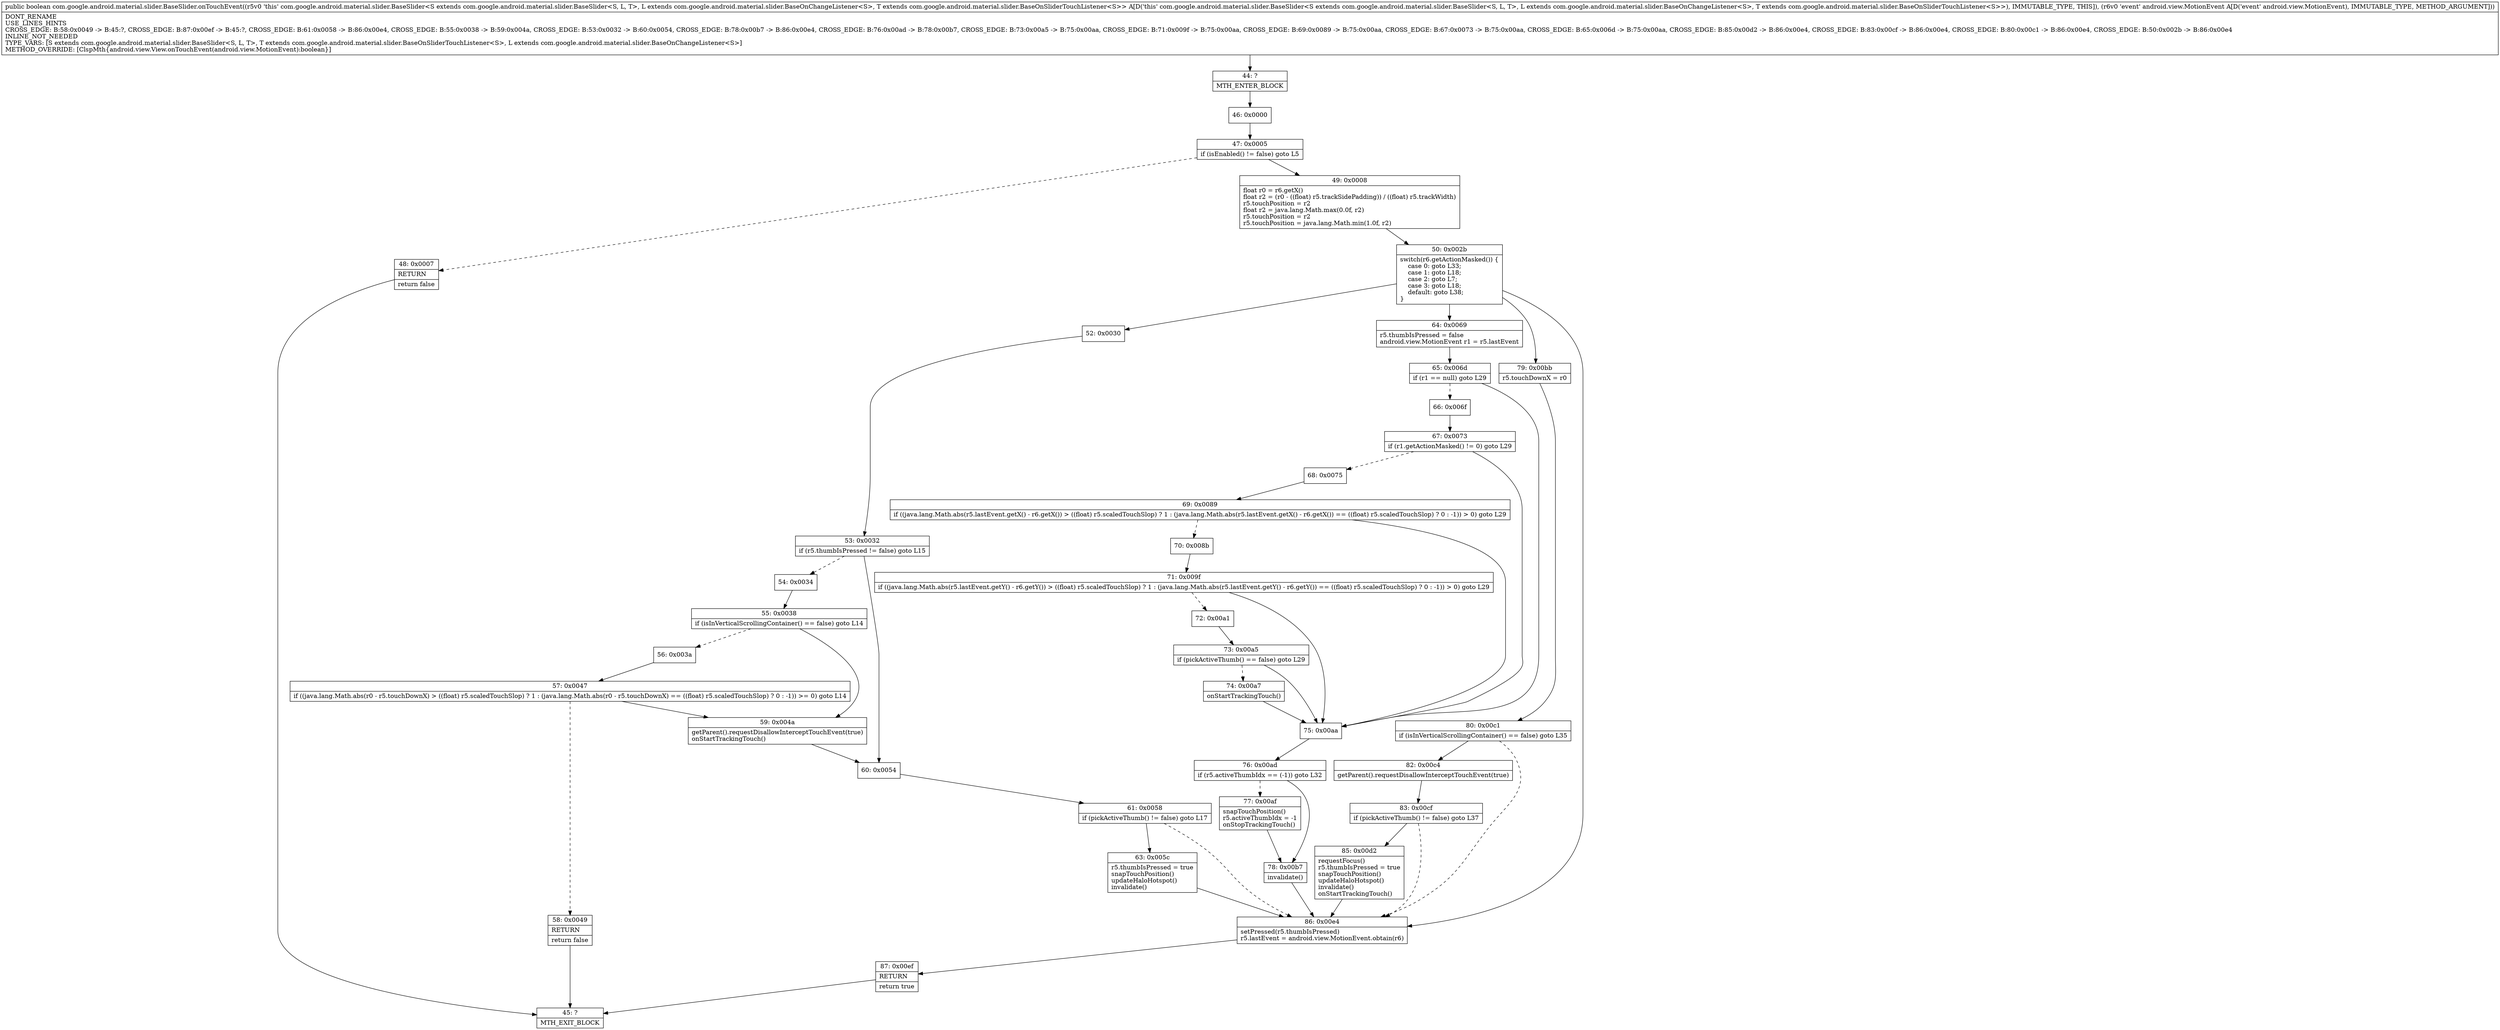 digraph "CFG forcom.google.android.material.slider.BaseSlider.onTouchEvent(Landroid\/view\/MotionEvent;)Z" {
Node_44 [shape=record,label="{44\:\ ?|MTH_ENTER_BLOCK\l}"];
Node_46 [shape=record,label="{46\:\ 0x0000}"];
Node_47 [shape=record,label="{47\:\ 0x0005|if (isEnabled() != false) goto L5\l}"];
Node_48 [shape=record,label="{48\:\ 0x0007|RETURN\l|return false\l}"];
Node_45 [shape=record,label="{45\:\ ?|MTH_EXIT_BLOCK\l}"];
Node_49 [shape=record,label="{49\:\ 0x0008|float r0 = r6.getX()\lfloat r2 = (r0 \- ((float) r5.trackSidePadding)) \/ ((float) r5.trackWidth)\lr5.touchPosition = r2\lfloat r2 = java.lang.Math.max(0.0f, r2)\lr5.touchPosition = r2\lr5.touchPosition = java.lang.Math.min(1.0f, r2)\l}"];
Node_50 [shape=record,label="{50\:\ 0x002b|switch(r6.getActionMasked()) \{\l    case 0: goto L33;\l    case 1: goto L18;\l    case 2: goto L7;\l    case 3: goto L18;\l    default: goto L38;\l\}\l}"];
Node_52 [shape=record,label="{52\:\ 0x0030}"];
Node_53 [shape=record,label="{53\:\ 0x0032|if (r5.thumbIsPressed != false) goto L15\l}"];
Node_54 [shape=record,label="{54\:\ 0x0034}"];
Node_55 [shape=record,label="{55\:\ 0x0038|if (isInVerticalScrollingContainer() == false) goto L14\l}"];
Node_56 [shape=record,label="{56\:\ 0x003a}"];
Node_57 [shape=record,label="{57\:\ 0x0047|if ((java.lang.Math.abs(r0 \- r5.touchDownX) \> ((float) r5.scaledTouchSlop) ? 1 : (java.lang.Math.abs(r0 \- r5.touchDownX) == ((float) r5.scaledTouchSlop) ? 0 : \-1)) \>= 0) goto L14\l}"];
Node_58 [shape=record,label="{58\:\ 0x0049|RETURN\l|return false\l}"];
Node_59 [shape=record,label="{59\:\ 0x004a|getParent().requestDisallowInterceptTouchEvent(true)\lonStartTrackingTouch()\l}"];
Node_60 [shape=record,label="{60\:\ 0x0054}"];
Node_61 [shape=record,label="{61\:\ 0x0058|if (pickActiveThumb() != false) goto L17\l}"];
Node_63 [shape=record,label="{63\:\ 0x005c|r5.thumbIsPressed = true\lsnapTouchPosition()\lupdateHaloHotspot()\linvalidate()\l}"];
Node_64 [shape=record,label="{64\:\ 0x0069|r5.thumbIsPressed = false\landroid.view.MotionEvent r1 = r5.lastEvent\l}"];
Node_65 [shape=record,label="{65\:\ 0x006d|if (r1 == null) goto L29\l}"];
Node_66 [shape=record,label="{66\:\ 0x006f}"];
Node_67 [shape=record,label="{67\:\ 0x0073|if (r1.getActionMasked() != 0) goto L29\l}"];
Node_68 [shape=record,label="{68\:\ 0x0075}"];
Node_69 [shape=record,label="{69\:\ 0x0089|if ((java.lang.Math.abs(r5.lastEvent.getX() \- r6.getX()) \> ((float) r5.scaledTouchSlop) ? 1 : (java.lang.Math.abs(r5.lastEvent.getX() \- r6.getX()) == ((float) r5.scaledTouchSlop) ? 0 : \-1)) \> 0) goto L29\l}"];
Node_70 [shape=record,label="{70\:\ 0x008b}"];
Node_71 [shape=record,label="{71\:\ 0x009f|if ((java.lang.Math.abs(r5.lastEvent.getY() \- r6.getY()) \> ((float) r5.scaledTouchSlop) ? 1 : (java.lang.Math.abs(r5.lastEvent.getY() \- r6.getY()) == ((float) r5.scaledTouchSlop) ? 0 : \-1)) \> 0) goto L29\l}"];
Node_72 [shape=record,label="{72\:\ 0x00a1}"];
Node_73 [shape=record,label="{73\:\ 0x00a5|if (pickActiveThumb() == false) goto L29\l}"];
Node_74 [shape=record,label="{74\:\ 0x00a7|onStartTrackingTouch()\l}"];
Node_75 [shape=record,label="{75\:\ 0x00aa}"];
Node_76 [shape=record,label="{76\:\ 0x00ad|if (r5.activeThumbIdx == (\-1)) goto L32\l}"];
Node_77 [shape=record,label="{77\:\ 0x00af|snapTouchPosition()\lr5.activeThumbIdx = \-1\lonStopTrackingTouch()\l}"];
Node_78 [shape=record,label="{78\:\ 0x00b7|invalidate()\l}"];
Node_79 [shape=record,label="{79\:\ 0x00bb|r5.touchDownX = r0\l}"];
Node_80 [shape=record,label="{80\:\ 0x00c1|if (isInVerticalScrollingContainer() == false) goto L35\l}"];
Node_82 [shape=record,label="{82\:\ 0x00c4|getParent().requestDisallowInterceptTouchEvent(true)\l}"];
Node_83 [shape=record,label="{83\:\ 0x00cf|if (pickActiveThumb() != false) goto L37\l}"];
Node_85 [shape=record,label="{85\:\ 0x00d2|requestFocus()\lr5.thumbIsPressed = true\lsnapTouchPosition()\lupdateHaloHotspot()\linvalidate()\lonStartTrackingTouch()\l}"];
Node_86 [shape=record,label="{86\:\ 0x00e4|setPressed(r5.thumbIsPressed)\lr5.lastEvent = android.view.MotionEvent.obtain(r6)\l}"];
Node_87 [shape=record,label="{87\:\ 0x00ef|RETURN\l|return true\l}"];
MethodNode[shape=record,label="{public boolean com.google.android.material.slider.BaseSlider.onTouchEvent((r5v0 'this' com.google.android.material.slider.BaseSlider\<S extends com.google.android.material.slider.BaseSlider\<S, L, T\>, L extends com.google.android.material.slider.BaseOnChangeListener\<S\>, T extends com.google.android.material.slider.BaseOnSliderTouchListener\<S\>\> A[D('this' com.google.android.material.slider.BaseSlider\<S extends com.google.android.material.slider.BaseSlider\<S, L, T\>, L extends com.google.android.material.slider.BaseOnChangeListener\<S\>, T extends com.google.android.material.slider.BaseOnSliderTouchListener\<S\>\>), IMMUTABLE_TYPE, THIS]), (r6v0 'event' android.view.MotionEvent A[D('event' android.view.MotionEvent), IMMUTABLE_TYPE, METHOD_ARGUMENT]))  | DONT_RENAME\lUSE_LINES_HINTS\lCROSS_EDGE: B:58:0x0049 \-\> B:45:?, CROSS_EDGE: B:87:0x00ef \-\> B:45:?, CROSS_EDGE: B:61:0x0058 \-\> B:86:0x00e4, CROSS_EDGE: B:55:0x0038 \-\> B:59:0x004a, CROSS_EDGE: B:53:0x0032 \-\> B:60:0x0054, CROSS_EDGE: B:78:0x00b7 \-\> B:86:0x00e4, CROSS_EDGE: B:76:0x00ad \-\> B:78:0x00b7, CROSS_EDGE: B:73:0x00a5 \-\> B:75:0x00aa, CROSS_EDGE: B:71:0x009f \-\> B:75:0x00aa, CROSS_EDGE: B:69:0x0089 \-\> B:75:0x00aa, CROSS_EDGE: B:67:0x0073 \-\> B:75:0x00aa, CROSS_EDGE: B:65:0x006d \-\> B:75:0x00aa, CROSS_EDGE: B:85:0x00d2 \-\> B:86:0x00e4, CROSS_EDGE: B:83:0x00cf \-\> B:86:0x00e4, CROSS_EDGE: B:80:0x00c1 \-\> B:86:0x00e4, CROSS_EDGE: B:50:0x002b \-\> B:86:0x00e4\lINLINE_NOT_NEEDED\lTYPE_VARS: [S extends com.google.android.material.slider.BaseSlider\<S, L, T\>, T extends com.google.android.material.slider.BaseOnSliderTouchListener\<S\>, L extends com.google.android.material.slider.BaseOnChangeListener\<S\>]\lMETHOD_OVERRIDE: [ClspMth\{android.view.View.onTouchEvent(android.view.MotionEvent):boolean\}]\l}"];
MethodNode -> Node_44;Node_44 -> Node_46;
Node_46 -> Node_47;
Node_47 -> Node_48[style=dashed];
Node_47 -> Node_49;
Node_48 -> Node_45;
Node_49 -> Node_50;
Node_50 -> Node_52;
Node_50 -> Node_64;
Node_50 -> Node_79;
Node_50 -> Node_86;
Node_52 -> Node_53;
Node_53 -> Node_54[style=dashed];
Node_53 -> Node_60;
Node_54 -> Node_55;
Node_55 -> Node_56[style=dashed];
Node_55 -> Node_59;
Node_56 -> Node_57;
Node_57 -> Node_58[style=dashed];
Node_57 -> Node_59;
Node_58 -> Node_45;
Node_59 -> Node_60;
Node_60 -> Node_61;
Node_61 -> Node_63;
Node_61 -> Node_86[style=dashed];
Node_63 -> Node_86;
Node_64 -> Node_65;
Node_65 -> Node_66[style=dashed];
Node_65 -> Node_75;
Node_66 -> Node_67;
Node_67 -> Node_68[style=dashed];
Node_67 -> Node_75;
Node_68 -> Node_69;
Node_69 -> Node_70[style=dashed];
Node_69 -> Node_75;
Node_70 -> Node_71;
Node_71 -> Node_72[style=dashed];
Node_71 -> Node_75;
Node_72 -> Node_73;
Node_73 -> Node_74[style=dashed];
Node_73 -> Node_75;
Node_74 -> Node_75;
Node_75 -> Node_76;
Node_76 -> Node_77[style=dashed];
Node_76 -> Node_78;
Node_77 -> Node_78;
Node_78 -> Node_86;
Node_79 -> Node_80;
Node_80 -> Node_82;
Node_80 -> Node_86[style=dashed];
Node_82 -> Node_83;
Node_83 -> Node_85;
Node_83 -> Node_86[style=dashed];
Node_85 -> Node_86;
Node_86 -> Node_87;
Node_87 -> Node_45;
}

